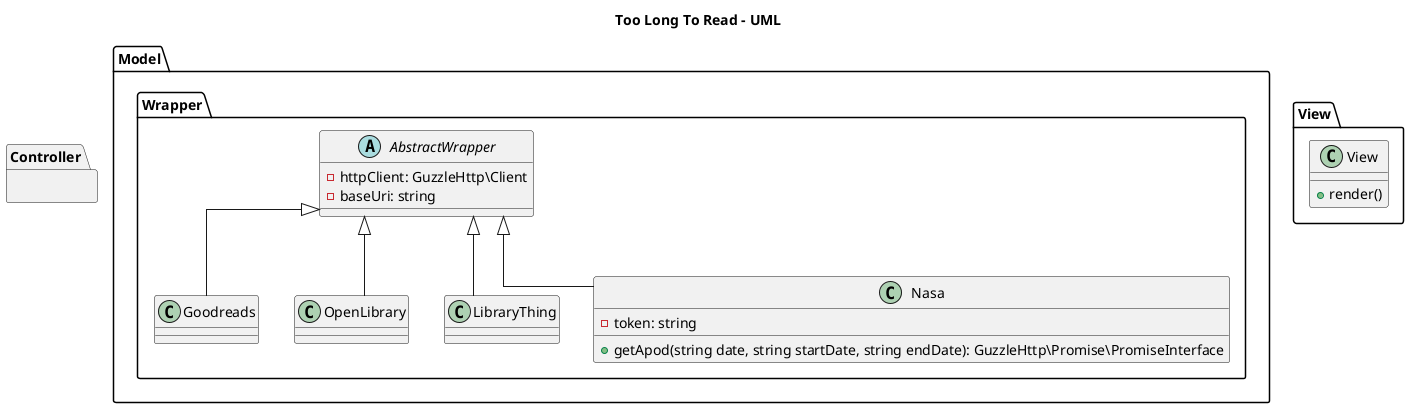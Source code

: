 @startuml "WEB_TooLongToRead_2023_UML"

skinparam linetype ortho

set namespaceSeparator .

title Too Long To Read - UML

namespace Controller {

}

namespace Model {
    namespace Wrapper {
        abstract class AbstractWrapper {
            -httpClient: GuzzleHttp\Client
            -baseUri: string
        }

        class Goodreads extends AbstractWrapper {

        }
        class OpenLibrary extends AbstractWrapper {

        }
        class LibraryThing extends AbstractWrapper {
        }
        class Nasa extends AbstractWrapper {
            -token: string

            +getApod(string date, string startDate, string endDate): GuzzleHttp\Promise\PromiseInterface
        }
    }
}

namespace View {
    class View {
        +render()
    }
}

@enduml